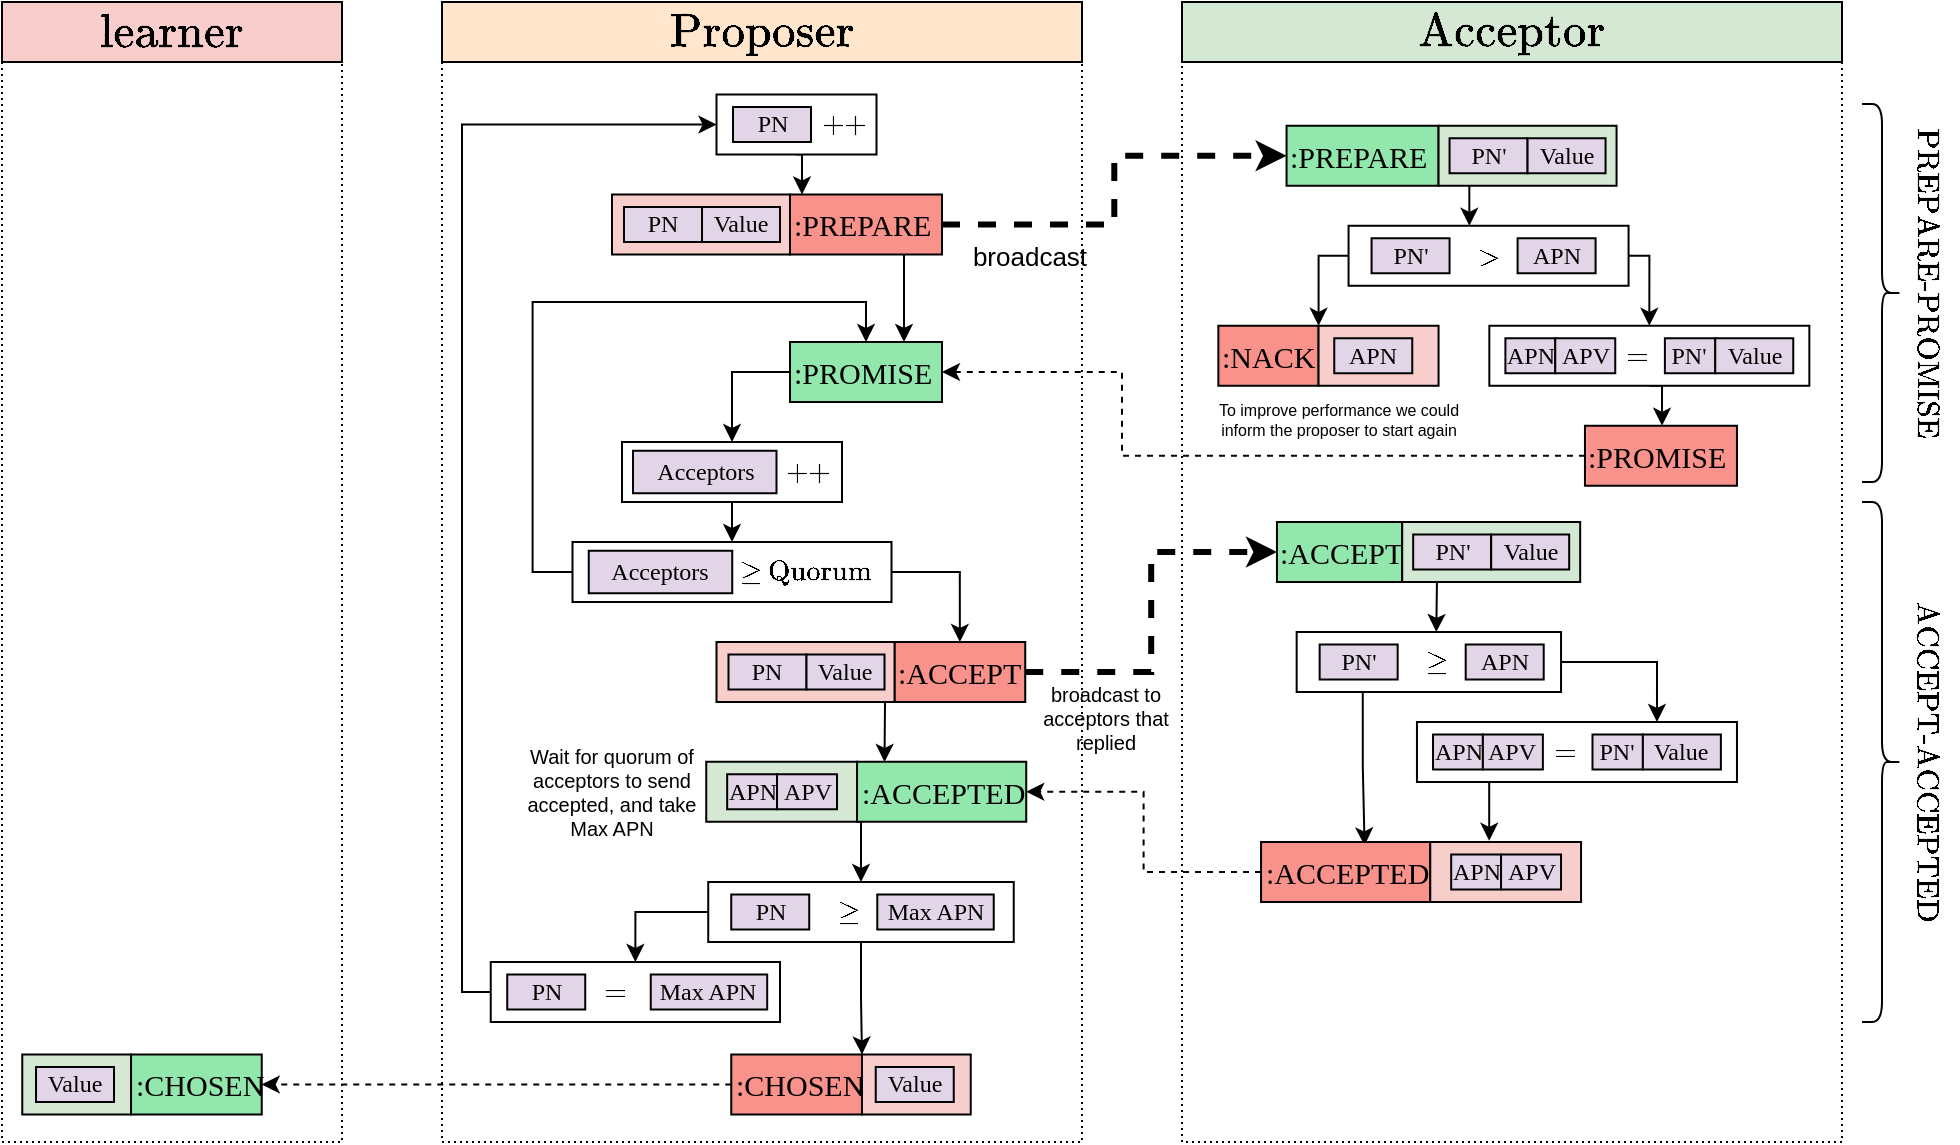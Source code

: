 <mxfile version="20.3.0" type="device"><diagram id="Bj9JCEnOXBjFhS9w4U80" name="Page-1"><mxGraphModel dx="1929" dy="943" grid="1" gridSize="10" guides="1" tooltips="1" connect="1" arrows="1" fold="1" page="1" pageScale="1" pageWidth="827" pageHeight="1169" math="1" shadow="0"><root><mxCell id="0"/><mxCell id="1" parent="0"/><mxCell id="lqYFB7lSYjtvL3c4WtPl-181" value="" style="rounded=0;whiteSpace=wrap;html=1;fillColor=none;gradientColor=none;dashed=1;dashPattern=1 2;" vertex="1" parent="1"><mxGeometry x="-160" y="210" width="170" height="540" as="geometry"/></mxCell><mxCell id="lqYFB7lSYjtvL3c4WtPl-173" value="" style="rounded=0;whiteSpace=wrap;html=1;fillColor=none;gradientColor=none;dashed=1;dashPattern=1 2;" vertex="1" parent="1"><mxGeometry x="60" y="210" width="320" height="540" as="geometry"/></mxCell><mxCell id="lqYFB7lSYjtvL3c4WtPl-94" style="edgeStyle=orthogonalEdgeStyle;rounded=0;orthogonalLoop=1;jettySize=auto;html=1;exitX=0.5;exitY=1;exitDx=0;exitDy=0;entryX=0.5;entryY=0;entryDx=0;entryDy=0;" edge="1" parent="1" source="lqYFB7lSYjtvL3c4WtPl-75" target="lqYFB7lSYjtvL3c4WtPl-88"><mxGeometry relative="1" as="geometry"/></mxCell><mxCell id="lqYFB7lSYjtvL3c4WtPl-75" value="" style="rounded=0;whiteSpace=wrap;html=1;" vertex="1" parent="1"><mxGeometry x="150" y="400" width="110" height="30" as="geometry"/></mxCell><mxCell id="lqYFB7lSYjtvL3c4WtPl-1" value="&lt;span style=&quot;font-size: 20px;&quot;&gt;$$\text{Proposer}$$&lt;/span&gt;" style="rounded=0;whiteSpace=wrap;html=1;fillColor=#ffe6cc;strokeColor=#000000;fontSize=20;" vertex="1" parent="1"><mxGeometry x="60" y="180" width="320" height="30" as="geometry"/></mxCell><mxCell id="lqYFB7lSYjtvL3c4WtPl-33" style="edgeStyle=orthogonalEdgeStyle;rounded=0;orthogonalLoop=1;jettySize=auto;html=1;exitX=1;exitY=0.5;exitDx=0;exitDy=0;entryX=0;entryY=0.5;entryDx=0;entryDy=0;dashed=1;strokeWidth=3;" edge="1" parent="1" source="lqYFB7lSYjtvL3c4WtPl-3" target="lqYFB7lSYjtvL3c4WtPl-26"><mxGeometry relative="1" as="geometry"/></mxCell><mxCell id="lqYFB7lSYjtvL3c4WtPl-115" style="edgeStyle=orthogonalEdgeStyle;rounded=0;orthogonalLoop=1;jettySize=auto;html=1;exitX=0.75;exitY=1;exitDx=0;exitDy=0;entryX=0.75;entryY=0;entryDx=0;entryDy=0;" edge="1" parent="1" source="lqYFB7lSYjtvL3c4WtPl-3" target="lqYFB7lSYjtvL3c4WtPl-65"><mxGeometry relative="1" as="geometry"/></mxCell><mxCell id="lqYFB7lSYjtvL3c4WtPl-3" value=":PREPARE" style="rounded=0;whiteSpace=wrap;html=1;labelBackgroundColor=none;fontFamily=Consolas;strokeColor=#000000;strokeWidth=1;fillColor=#F8928B;fontSize=15;align=left;" vertex="1" parent="1"><mxGeometry x="234" y="276.25" width="76" height="30" as="geometry"/></mxCell><mxCell id="lqYFB7lSYjtvL3c4WtPl-21" style="edgeStyle=orthogonalEdgeStyle;rounded=0;orthogonalLoop=1;jettySize=auto;html=1;exitX=0.5;exitY=1;exitDx=0;exitDy=0;" edge="1" parent="1" source="lqYFB7lSYjtvL3c4WtPl-15"><mxGeometry relative="1" as="geometry"><mxPoint x="240" y="276.25" as="targetPoint"/></mxGeometry></mxCell><mxCell id="lqYFB7lSYjtvL3c4WtPl-15" value="" style="rounded=0;whiteSpace=wrap;html=1;" vertex="1" parent="1"><mxGeometry x="197.25" y="226.25" width="80" height="30" as="geometry"/></mxCell><mxCell id="lqYFB7lSYjtvL3c4WtPl-18" value="$$++$$" style="text;html=1;strokeColor=none;fillColor=none;align=center;verticalAlign=middle;whiteSpace=wrap;rounded=0;" vertex="1" parent="1"><mxGeometry x="244.5" y="234.38" width="32.75" height="13.75" as="geometry"/></mxCell><mxCell id="lqYFB7lSYjtvL3c4WtPl-19" value="PN" style="rounded=0;whiteSpace=wrap;html=1;labelBackgroundColor=none;fillColor=#e1d5e7;fontFamily=Consolas;strokeWidth=1;strokeColor=#000000;" vertex="1" parent="1"><mxGeometry x="205.5" y="232.5" width="39" height="17.5" as="geometry"/></mxCell><mxCell id="lqYFB7lSYjtvL3c4WtPl-23" value="&lt;span style=&quot;font-size: 20px;&quot;&gt;$$\text{Acceptor}$$&lt;/span&gt;" style="rounded=0;whiteSpace=wrap;html=1;fillColor=#D5E8D4;strokeColor=#000000;fontSize=20;" vertex="1" parent="1"><mxGeometry x="430" y="180" width="330" height="30" as="geometry"/></mxCell><mxCell id="lqYFB7lSYjtvL3c4WtPl-26" value=":PREPARE" style="rounded=0;whiteSpace=wrap;html=1;labelBackgroundColor=none;fontFamily=Consolas;strokeColor=#000000;strokeWidth=1;fillColor=#92E8AC;fontSize=15;align=left;" vertex="1" parent="1"><mxGeometry x="482.28" y="241.88" width="76" height="30" as="geometry"/></mxCell><mxCell id="lqYFB7lSYjtvL3c4WtPl-55" style="edgeStyle=orthogonalEdgeStyle;rounded=0;orthogonalLoop=1;jettySize=auto;html=1;exitX=1;exitY=0.5;exitDx=0;exitDy=0;entryX=0.5;entryY=0;entryDx=0;entryDy=0;" edge="1" parent="1" source="lqYFB7lSYjtvL3c4WtPl-35" target="lqYFB7lSYjtvL3c4WtPl-45"><mxGeometry relative="1" as="geometry"/></mxCell><mxCell id="lqYFB7lSYjtvL3c4WtPl-64" style="edgeStyle=orthogonalEdgeStyle;rounded=0;orthogonalLoop=1;jettySize=auto;html=1;exitX=0;exitY=0.5;exitDx=0;exitDy=0;entryX=0;entryY=0;entryDx=0;entryDy=0;" edge="1" parent="1" source="lqYFB7lSYjtvL3c4WtPl-35" target="lqYFB7lSYjtvL3c4WtPl-62"><mxGeometry relative="1" as="geometry"><mxPoint x="473.67" y="341.88" as="targetPoint"/></mxGeometry></mxCell><mxCell id="lqYFB7lSYjtvL3c4WtPl-35" value="" style="rounded=0;whiteSpace=wrap;html=1;" vertex="1" parent="1"><mxGeometry x="513.28" y="291.88" width="140" height="30" as="geometry"/></mxCell><mxCell id="lqYFB7lSYjtvL3c4WtPl-38" value="PN'" style="rounded=0;whiteSpace=wrap;html=1;labelBackgroundColor=none;fillColor=#e1d5e7;fontFamily=Consolas;strokeWidth=1;strokeColor=#000000;" vertex="1" parent="1"><mxGeometry x="524.78" y="298.13" width="39" height="17.5" as="geometry"/></mxCell><mxCell id="lqYFB7lSYjtvL3c4WtPl-39" value="$$&amp;gt;$$" style="text;html=1;strokeColor=none;fillColor=none;align=center;verticalAlign=middle;whiteSpace=wrap;rounded=0;" vertex="1" parent="1"><mxGeometry x="565.78" y="300.01" width="35" height="13.75" as="geometry"/></mxCell><mxCell id="lqYFB7lSYjtvL3c4WtPl-40" value="APN" style="rounded=0;whiteSpace=wrap;html=1;labelBackgroundColor=none;fillColor=#e1d5e7;fontFamily=Consolas;strokeWidth=1;strokeColor=#000000;" vertex="1" parent="1"><mxGeometry x="597.8" y="298.13" width="39" height="17.5" as="geometry"/></mxCell><mxCell id="lqYFB7lSYjtvL3c4WtPl-56" style="edgeStyle=orthogonalEdgeStyle;rounded=0;orthogonalLoop=1;jettySize=auto;html=1;exitX=0.5;exitY=1;exitDx=0;exitDy=0;" edge="1" parent="1" source="lqYFB7lSYjtvL3c4WtPl-45"><mxGeometry relative="1" as="geometry"><mxPoint x="670.02" y="391.88" as="targetPoint"/></mxGeometry></mxCell><mxCell id="lqYFB7lSYjtvL3c4WtPl-45" value="" style="rounded=0;whiteSpace=wrap;html=1;" vertex="1" parent="1"><mxGeometry x="583.67" y="341.88" width="160" height="30" as="geometry"/></mxCell><mxCell id="lqYFB7lSYjtvL3c4WtPl-46" value="PN'" style="rounded=0;whiteSpace=wrap;html=1;labelBackgroundColor=none;fillColor=#e1d5e7;fontFamily=Consolas;strokeWidth=1;strokeColor=#000000;" vertex="1" parent="1"><mxGeometry x="671.44" y="348.13" width="25.19" height="17.5" as="geometry"/></mxCell><mxCell id="lqYFB7lSYjtvL3c4WtPl-48" value="APN" style="rounded=0;whiteSpace=wrap;html=1;labelBackgroundColor=none;fillColor=#e1d5e7;fontFamily=Consolas;strokeWidth=1;strokeColor=#000000;" vertex="1" parent="1"><mxGeometry x="591.7" y="348.13" width="24.93" height="17.5" as="geometry"/></mxCell><mxCell id="lqYFB7lSYjtvL3c4WtPl-49" value="$$=$$" style="text;html=1;strokeColor=none;fillColor=none;align=center;verticalAlign=middle;whiteSpace=wrap;rounded=0;" vertex="1" parent="1"><mxGeometry x="639.94" y="350.01" width="35" height="13.75" as="geometry"/></mxCell><mxCell id="lqYFB7lSYjtvL3c4WtPl-68" style="edgeStyle=orthogonalEdgeStyle;rounded=0;orthogonalLoop=1;jettySize=auto;html=1;exitX=0;exitY=0.5;exitDx=0;exitDy=0;entryX=1;entryY=0.5;entryDx=0;entryDy=0;dashed=1;" edge="1" parent="1" source="lqYFB7lSYjtvL3c4WtPl-50" target="lqYFB7lSYjtvL3c4WtPl-65"><mxGeometry relative="1" as="geometry"><Array as="points"><mxPoint x="400" y="407"/><mxPoint x="400" y="365"/></Array></mxGeometry></mxCell><mxCell id="lqYFB7lSYjtvL3c4WtPl-50" value=":PROMISE" style="rounded=0;whiteSpace=wrap;html=1;labelBackgroundColor=none;fontFamily=Consolas;strokeColor=#000000;strokeWidth=1;fillColor=#F8928B;fontSize=15;align=left;" vertex="1" parent="1"><mxGeometry x="631.48" y="391.88" width="76" height="30" as="geometry"/></mxCell><mxCell id="lqYFB7lSYjtvL3c4WtPl-53" value="" style="endArrow=classic;html=1;rounded=0;" edge="1" parent="1"><mxGeometry width="50" height="50" relative="1" as="geometry"><mxPoint x="573.67" y="271.88" as="sourcePoint"/><mxPoint x="573.67" y="291.88" as="targetPoint"/></mxGeometry></mxCell><mxCell id="lqYFB7lSYjtvL3c4WtPl-61" value=":NACK" style="rounded=0;whiteSpace=wrap;html=1;labelBackgroundColor=none;fontFamily=Consolas;strokeColor=#000000;strokeWidth=1;fillColor=#F8928B;fontSize=15;align=left;" vertex="1" parent="1"><mxGeometry x="448.17" y="341.88" width="50.11" height="30" as="geometry"/></mxCell><mxCell id="lqYFB7lSYjtvL3c4WtPl-62" value="" style="rounded=0;whiteSpace=wrap;html=1;labelBackgroundColor=none;fillColor=#F8CECC;strokeWidth=1;strokeColor=#000000;" vertex="1" parent="1"><mxGeometry x="498.28" y="341.88" width="60" height="30" as="geometry"/></mxCell><mxCell id="lqYFB7lSYjtvL3c4WtPl-63" value="APN" style="rounded=0;whiteSpace=wrap;html=1;labelBackgroundColor=none;fillColor=#e1d5e7;fontFamily=Consolas;strokeWidth=1;strokeColor=#000000;" vertex="1" parent="1"><mxGeometry x="506.13" y="348.13" width="39" height="17.5" as="geometry"/></mxCell><mxCell id="lqYFB7lSYjtvL3c4WtPl-87" style="edgeStyle=orthogonalEdgeStyle;rounded=0;orthogonalLoop=1;jettySize=auto;html=1;exitX=0;exitY=0.5;exitDx=0;exitDy=0;entryX=0.5;entryY=0;entryDx=0;entryDy=0;" edge="1" parent="1" source="lqYFB7lSYjtvL3c4WtPl-65" target="lqYFB7lSYjtvL3c4WtPl-75"><mxGeometry relative="1" as="geometry"/></mxCell><mxCell id="lqYFB7lSYjtvL3c4WtPl-65" value=":PROMISE" style="rounded=0;whiteSpace=wrap;html=1;labelBackgroundColor=none;fontFamily=Consolas;strokeColor=#000000;strokeWidth=1;fillColor=#92E8AC;fontSize=15;align=left;" vertex="1" parent="1"><mxGeometry x="234" y="350" width="76" height="30" as="geometry"/></mxCell><mxCell id="lqYFB7lSYjtvL3c4WtPl-73" value="Acceptors" style="rounded=0;whiteSpace=wrap;html=1;labelBackgroundColor=none;fillColor=#e1d5e7;fontFamily=Consolas;strokeWidth=1;strokeColor=#000000;" vertex="1" parent="1"><mxGeometry x="155.5" y="404.38" width="71.75" height="21.25" as="geometry"/></mxCell><mxCell id="lqYFB7lSYjtvL3c4WtPl-77" value="$$++$$" style="text;html=1;strokeColor=none;fillColor=none;align=center;verticalAlign=middle;whiteSpace=wrap;rounded=0;" vertex="1" parent="1"><mxGeometry x="227.25" y="408.13" width="32.75" height="13.75" as="geometry"/></mxCell><mxCell id="lqYFB7lSYjtvL3c4WtPl-111" style="edgeStyle=orthogonalEdgeStyle;rounded=0;orthogonalLoop=1;jettySize=auto;html=1;exitX=1;exitY=0.5;exitDx=0;exitDy=0;entryX=0.5;entryY=0;entryDx=0;entryDy=0;" edge="1" parent="1" source="lqYFB7lSYjtvL3c4WtPl-88" target="lqYFB7lSYjtvL3c4WtPl-102"><mxGeometry relative="1" as="geometry"/></mxCell><mxCell id="lqYFB7lSYjtvL3c4WtPl-113" style="edgeStyle=orthogonalEdgeStyle;rounded=0;orthogonalLoop=1;jettySize=auto;html=1;exitX=0;exitY=0.5;exitDx=0;exitDy=0;entryX=0.5;entryY=0;entryDx=0;entryDy=0;" edge="1" parent="1" source="lqYFB7lSYjtvL3c4WtPl-88" target="lqYFB7lSYjtvL3c4WtPl-65"><mxGeometry relative="1" as="geometry"/></mxCell><mxCell id="lqYFB7lSYjtvL3c4WtPl-88" value="" style="rounded=0;whiteSpace=wrap;html=1;" vertex="1" parent="1"><mxGeometry x="125.25" y="450" width="159.5" height="30" as="geometry"/></mxCell><mxCell id="lqYFB7lSYjtvL3c4WtPl-90" value="$$\geq$$" style="text;html=1;strokeColor=none;fillColor=none;align=center;verticalAlign=middle;whiteSpace=wrap;rounded=0;" vertex="1" parent="1"><mxGeometry x="197.25" y="458.13" width="35" height="13.75" as="geometry"/></mxCell><mxCell id="lqYFB7lSYjtvL3c4WtPl-92" value="Acceptors" style="rounded=0;whiteSpace=wrap;html=1;labelBackgroundColor=none;fillColor=#e1d5e7;fontFamily=Consolas;strokeWidth=1;strokeColor=#000000;" vertex="1" parent="1"><mxGeometry x="133.37" y="454.38" width="71.75" height="21.25" as="geometry"/></mxCell><mxCell id="lqYFB7lSYjtvL3c4WtPl-93" value="$$\text{Quorum}$$" style="text;html=1;strokeColor=none;fillColor=none;align=center;verticalAlign=middle;whiteSpace=wrap;rounded=0;" vertex="1" parent="1"><mxGeometry x="219.25" y="450" width="60" height="30" as="geometry"/></mxCell><mxCell id="lqYFB7lSYjtvL3c4WtPl-112" style="edgeStyle=orthogonalEdgeStyle;rounded=0;orthogonalLoop=1;jettySize=auto;html=1;exitX=1;exitY=0.5;exitDx=0;exitDy=0;entryX=0;entryY=0.5;entryDx=0;entryDy=0;dashed=1;strokeWidth=3;" edge="1" parent="1" source="lqYFB7lSYjtvL3c4WtPl-102" target="lqYFB7lSYjtvL3c4WtPl-107"><mxGeometry relative="1" as="geometry"/></mxCell><mxCell id="lqYFB7lSYjtvL3c4WtPl-102" value=":ACCEPT" style="rounded=0;whiteSpace=wrap;html=1;labelBackgroundColor=none;fontFamily=Consolas;strokeColor=#000000;strokeWidth=1;fillColor=#F8928B;fontSize=15;align=left;" vertex="1" parent="1"><mxGeometry x="286.25" y="500" width="65.37" height="30" as="geometry"/></mxCell><mxCell id="lqYFB7lSYjtvL3c4WtPl-103" value="" style="rounded=0;whiteSpace=wrap;html=1;labelBackgroundColor=none;fillColor=#F8CECC;strokeWidth=1;strokeColor=#000000;" vertex="1" parent="1"><mxGeometry x="197.25" y="500" width="89" height="30" as="geometry"/></mxCell><mxCell id="lqYFB7lSYjtvL3c4WtPl-104" value="PN" style="rounded=0;whiteSpace=wrap;html=1;labelBackgroundColor=none;fillColor=#e1d5e7;fontFamily=Consolas;strokeWidth=1;strokeColor=#000000;" vertex="1" parent="1"><mxGeometry x="203.25" y="506.25" width="39" height="17.5" as="geometry"/></mxCell><mxCell id="lqYFB7lSYjtvL3c4WtPl-106" value="Value" style="rounded=0;whiteSpace=wrap;html=1;labelBackgroundColor=none;fillColor=#e1d5e7;fontFamily=Consolas;strokeWidth=1;strokeColor=#000000;" vertex="1" parent="1"><mxGeometry x="242.25" y="506.25" width="39" height="17.5" as="geometry"/></mxCell><mxCell id="lqYFB7lSYjtvL3c4WtPl-107" value=":ACCEPT" style="rounded=0;whiteSpace=wrap;html=1;labelBackgroundColor=none;fontFamily=Consolas;strokeColor=#000000;strokeWidth=1;fillColor=#92E8AC;fontSize=15;align=left;" vertex="1" parent="1"><mxGeometry x="477.48" y="440" width="62.61" height="30" as="geometry"/></mxCell><mxCell id="lqYFB7lSYjtvL3c4WtPl-108" value="" style="rounded=0;whiteSpace=wrap;html=1;labelBackgroundColor=none;fillColor=#d5e8d4;strokeWidth=1;strokeColor=#000000;" vertex="1" parent="1"><mxGeometry x="540.09" y="440" width="89" height="30" as="geometry"/></mxCell><mxCell id="lqYFB7lSYjtvL3c4WtPl-109" value="PN'" style="rounded=0;whiteSpace=wrap;html=1;labelBackgroundColor=none;fillColor=#e1d5e7;fontFamily=Consolas;strokeWidth=1;strokeColor=#000000;" vertex="1" parent="1"><mxGeometry x="545.59" y="446.25" width="39" height="17.5" as="geometry"/></mxCell><mxCell id="lqYFB7lSYjtvL3c4WtPl-110" value="Value" style="rounded=0;whiteSpace=wrap;html=1;labelBackgroundColor=none;fillColor=#e1d5e7;fontFamily=Consolas;strokeWidth=1;strokeColor=#000000;" vertex="1" parent="1"><mxGeometry x="584.59" y="446.25" width="39" height="17.5" as="geometry"/></mxCell><mxCell id="lqYFB7lSYjtvL3c4WtPl-116" value="" style="rounded=0;whiteSpace=wrap;html=1;labelBackgroundColor=none;fillColor=#d5e8d4;strokeWidth=1;strokeColor=#000000;" vertex="1" parent="1"><mxGeometry x="558.28" y="241.88" width="89" height="30" as="geometry"/></mxCell><mxCell id="lqYFB7lSYjtvL3c4WtPl-117" value="PN'" style="rounded=0;whiteSpace=wrap;html=1;labelBackgroundColor=none;fillColor=#e1d5e7;fontFamily=Consolas;strokeWidth=1;strokeColor=#000000;" vertex="1" parent="1"><mxGeometry x="563.78" y="248.13" width="39" height="17.5" as="geometry"/></mxCell><mxCell id="lqYFB7lSYjtvL3c4WtPl-118" value="Value" style="rounded=0;whiteSpace=wrap;html=1;labelBackgroundColor=none;fillColor=#e1d5e7;fontFamily=Consolas;strokeWidth=1;strokeColor=#000000;" vertex="1" parent="1"><mxGeometry x="602.78" y="248.13" width="39" height="17.5" as="geometry"/></mxCell><mxCell id="lqYFB7lSYjtvL3c4WtPl-119" value="" style="rounded=0;whiteSpace=wrap;html=1;labelBackgroundColor=none;fillColor=#F8CECC;strokeWidth=1;strokeColor=#000000;" vertex="1" parent="1"><mxGeometry x="145" y="276.25" width="89" height="30" as="geometry"/></mxCell><mxCell id="lqYFB7lSYjtvL3c4WtPl-120" value="PN" style="rounded=0;whiteSpace=wrap;html=1;labelBackgroundColor=none;fillColor=#e1d5e7;fontFamily=Consolas;strokeWidth=1;strokeColor=#000000;" vertex="1" parent="1"><mxGeometry x="151" y="282.5" width="39" height="17.5" as="geometry"/></mxCell><mxCell id="lqYFB7lSYjtvL3c4WtPl-121" value="Value" style="rounded=0;whiteSpace=wrap;html=1;labelBackgroundColor=none;fillColor=#e1d5e7;fontFamily=Consolas;strokeWidth=1;strokeColor=#000000;" vertex="1" parent="1"><mxGeometry x="190" y="282.5" width="39" height="17.5" as="geometry"/></mxCell><mxCell id="lqYFB7lSYjtvL3c4WtPl-142" style="edgeStyle=orthogonalEdgeStyle;rounded=0;orthogonalLoop=1;jettySize=auto;html=1;exitX=1;exitY=0.5;exitDx=0;exitDy=0;entryX=0.75;entryY=0;entryDx=0;entryDy=0;" edge="1" parent="1" source="lqYFB7lSYjtvL3c4WtPl-122" target="lqYFB7lSYjtvL3c4WtPl-136"><mxGeometry relative="1" as="geometry"/></mxCell><mxCell id="lqYFB7lSYjtvL3c4WtPl-143" style="edgeStyle=orthogonalEdgeStyle;rounded=0;orthogonalLoop=1;jettySize=auto;html=1;exitX=0.25;exitY=1;exitDx=0;exitDy=0;entryX=0.612;entryY=0.057;entryDx=0;entryDy=0;entryPerimeter=0;" edge="1" parent="1" source="lqYFB7lSYjtvL3c4WtPl-122" target="lqYFB7lSYjtvL3c4WtPl-131"><mxGeometry relative="1" as="geometry"/></mxCell><mxCell id="lqYFB7lSYjtvL3c4WtPl-122" value="" style="rounded=0;whiteSpace=wrap;html=1;" vertex="1" parent="1"><mxGeometry x="487.33" y="495" width="132.19" height="30" as="geometry"/></mxCell><mxCell id="lqYFB7lSYjtvL3c4WtPl-123" value="PN'" style="rounded=0;whiteSpace=wrap;html=1;labelBackgroundColor=none;fillColor=#e1d5e7;fontFamily=Consolas;strokeWidth=1;strokeColor=#000000;" vertex="1" parent="1"><mxGeometry x="498.83" y="501.25" width="39" height="17.5" as="geometry"/></mxCell><mxCell id="lqYFB7lSYjtvL3c4WtPl-124" value="$$\geq$$" style="text;html=1;strokeColor=none;fillColor=none;align=center;verticalAlign=middle;whiteSpace=wrap;rounded=0;" vertex="1" parent="1"><mxGeometry x="539.83" y="503.13" width="35" height="13.75" as="geometry"/></mxCell><mxCell id="lqYFB7lSYjtvL3c4WtPl-125" value="APN" style="rounded=0;whiteSpace=wrap;html=1;labelBackgroundColor=none;fillColor=#e1d5e7;fontFamily=Consolas;strokeWidth=1;strokeColor=#000000;" vertex="1" parent="1"><mxGeometry x="571.85" y="501.25" width="39" height="17.5" as="geometry"/></mxCell><mxCell id="lqYFB7lSYjtvL3c4WtPl-126" value="" style="endArrow=classic;html=1;rounded=0;" edge="1" parent="1"><mxGeometry width="50" height="50" relative="1" as="geometry"><mxPoint x="557.47" y="470" as="sourcePoint"/><mxPoint x="557.16" y="495" as="targetPoint"/></mxGeometry></mxCell><mxCell id="lqYFB7lSYjtvL3c4WtPl-128" value="APV" style="rounded=0;whiteSpace=wrap;html=1;labelBackgroundColor=none;fillColor=#e1d5e7;fontFamily=Consolas;strokeWidth=1;strokeColor=#000000;" vertex="1" parent="1"><mxGeometry x="616.63" y="348.13" width="30" height="17.5" as="geometry"/></mxCell><mxCell id="lqYFB7lSYjtvL3c4WtPl-129" value="Value" style="rounded=0;whiteSpace=wrap;html=1;labelBackgroundColor=none;fillColor=#e1d5e7;fontFamily=Consolas;strokeWidth=1;strokeColor=#000000;" vertex="1" parent="1"><mxGeometry x="696.63" y="348.13" width="39" height="17.5" as="geometry"/></mxCell><mxCell id="lqYFB7lSYjtvL3c4WtPl-152" style="edgeStyle=orthogonalEdgeStyle;rounded=0;orthogonalLoop=1;jettySize=auto;html=1;exitX=0;exitY=0.5;exitDx=0;exitDy=0;entryX=1;entryY=0.5;entryDx=0;entryDy=0;dashed=1;" edge="1" parent="1" source="lqYFB7lSYjtvL3c4WtPl-131" target="lqYFB7lSYjtvL3c4WtPl-148"><mxGeometry relative="1" as="geometry"/></mxCell><mxCell id="lqYFB7lSYjtvL3c4WtPl-131" value=":ACCEPTED" style="rounded=0;whiteSpace=wrap;html=1;labelBackgroundColor=none;fontFamily=Consolas;strokeColor=#000000;strokeWidth=1;fillColor=#F8928B;fontSize=15;align=left;" vertex="1" parent="1"><mxGeometry x="469.52" y="600" width="84.61" height="30" as="geometry"/></mxCell><mxCell id="lqYFB7lSYjtvL3c4WtPl-133" value="" style="rounded=0;whiteSpace=wrap;html=1;labelBackgroundColor=none;fillColor=#F8CECC;strokeWidth=1;strokeColor=#000000;" vertex="1" parent="1"><mxGeometry x="554.13" y="600" width="75.39" height="30" as="geometry"/></mxCell><mxCell id="lqYFB7lSYjtvL3c4WtPl-144" style="edgeStyle=orthogonalEdgeStyle;rounded=0;orthogonalLoop=1;jettySize=auto;html=1;exitX=0.25;exitY=1;exitDx=0;exitDy=0;entryX=0.391;entryY=-0.02;entryDx=0;entryDy=0;entryPerimeter=0;" edge="1" parent="1" source="lqYFB7lSYjtvL3c4WtPl-136" target="lqYFB7lSYjtvL3c4WtPl-133"><mxGeometry relative="1" as="geometry"/></mxCell><mxCell id="lqYFB7lSYjtvL3c4WtPl-136" value="" style="rounded=0;whiteSpace=wrap;html=1;" vertex="1" parent="1"><mxGeometry x="547.48" y="540" width="160" height="30" as="geometry"/></mxCell><mxCell id="lqYFB7lSYjtvL3c4WtPl-137" value="PN'" style="rounded=0;whiteSpace=wrap;html=1;labelBackgroundColor=none;fillColor=#e1d5e7;fontFamily=Consolas;strokeWidth=1;strokeColor=#000000;" vertex="1" parent="1"><mxGeometry x="635.25" y="546.25" width="25.19" height="17.5" as="geometry"/></mxCell><mxCell id="lqYFB7lSYjtvL3c4WtPl-138" value="APN" style="rounded=0;whiteSpace=wrap;html=1;labelBackgroundColor=none;fillColor=#e1d5e7;fontFamily=Consolas;strokeWidth=1;strokeColor=#000000;" vertex="1" parent="1"><mxGeometry x="555.51" y="546.25" width="24.93" height="17.5" as="geometry"/></mxCell><mxCell id="lqYFB7lSYjtvL3c4WtPl-139" value="$$=$$" style="text;html=1;strokeColor=none;fillColor=none;align=center;verticalAlign=middle;whiteSpace=wrap;rounded=0;" vertex="1" parent="1"><mxGeometry x="603.75" y="548.13" width="35" height="13.75" as="geometry"/></mxCell><mxCell id="lqYFB7lSYjtvL3c4WtPl-140" value="APV" style="rounded=0;whiteSpace=wrap;html=1;labelBackgroundColor=none;fillColor=#e1d5e7;fontFamily=Consolas;strokeWidth=1;strokeColor=#000000;" vertex="1" parent="1"><mxGeometry x="580.44" y="546.25" width="30" height="17.5" as="geometry"/></mxCell><mxCell id="lqYFB7lSYjtvL3c4WtPl-141" value="Value" style="rounded=0;whiteSpace=wrap;html=1;labelBackgroundColor=none;fillColor=#e1d5e7;fontFamily=Consolas;strokeWidth=1;strokeColor=#000000;" vertex="1" parent="1"><mxGeometry x="660.44" y="546.25" width="39" height="17.5" as="geometry"/></mxCell><mxCell id="lqYFB7lSYjtvL3c4WtPl-145" value="APN" style="rounded=0;whiteSpace=wrap;html=1;labelBackgroundColor=none;fillColor=#e1d5e7;fontFamily=Consolas;strokeWidth=1;strokeColor=#000000;" vertex="1" parent="1"><mxGeometry x="564.59" y="606.25" width="24.93" height="17.5" as="geometry"/></mxCell><mxCell id="lqYFB7lSYjtvL3c4WtPl-146" value="APV" style="rounded=0;whiteSpace=wrap;html=1;labelBackgroundColor=none;fillColor=#e1d5e7;fontFamily=Consolas;strokeWidth=1;strokeColor=#000000;" vertex="1" parent="1"><mxGeometry x="589.52" y="606.25" width="30" height="17.5" as="geometry"/></mxCell><mxCell id="lqYFB7lSYjtvL3c4WtPl-166" style="edgeStyle=orthogonalEdgeStyle;rounded=0;orthogonalLoop=1;jettySize=auto;html=1;exitX=0;exitY=1;exitDx=0;exitDy=0;entryX=0.5;entryY=0;entryDx=0;entryDy=0;" edge="1" parent="1" source="lqYFB7lSYjtvL3c4WtPl-148" target="lqYFB7lSYjtvL3c4WtPl-154"><mxGeometry relative="1" as="geometry"/></mxCell><mxCell id="lqYFB7lSYjtvL3c4WtPl-148" value=":ACCEPTED" style="rounded=0;whiteSpace=wrap;html=1;labelBackgroundColor=none;fontFamily=Consolas;strokeColor=#000000;strokeWidth=1;fillColor=#92E8AC;fontSize=15;align=left;" vertex="1" parent="1"><mxGeometry x="267.51" y="559.88" width="84.61" height="30" as="geometry"/></mxCell><mxCell id="lqYFB7lSYjtvL3c4WtPl-149" value="" style="rounded=0;whiteSpace=wrap;html=1;labelBackgroundColor=none;fillColor=#D5E8D4;strokeWidth=1;strokeColor=#000000;gradientColor=none;" vertex="1" parent="1"><mxGeometry x="192.12" y="559.88" width="75.39" height="30" as="geometry"/></mxCell><mxCell id="lqYFB7lSYjtvL3c4WtPl-150" value="APN" style="rounded=0;whiteSpace=wrap;html=1;labelBackgroundColor=none;fillColor=#e1d5e7;fontFamily=Consolas;strokeWidth=1;strokeColor=#000000;" vertex="1" parent="1"><mxGeometry x="202.58" y="566.13" width="24.93" height="17.5" as="geometry"/></mxCell><mxCell id="lqYFB7lSYjtvL3c4WtPl-151" value="APV" style="rounded=0;whiteSpace=wrap;html=1;labelBackgroundColor=none;fillColor=#e1d5e7;fontFamily=Consolas;strokeWidth=1;strokeColor=#000000;" vertex="1" parent="1"><mxGeometry x="227.51" y="566.13" width="30" height="17.5" as="geometry"/></mxCell><mxCell id="lqYFB7lSYjtvL3c4WtPl-153" value="" style="endArrow=classic;html=1;rounded=0;" edge="1" parent="1"><mxGeometry width="50" height="50" relative="1" as="geometry"><mxPoint x="281.51" y="530" as="sourcePoint"/><mxPoint x="281.25" y="560" as="targetPoint"/></mxGeometry></mxCell><mxCell id="lqYFB7lSYjtvL3c4WtPl-165" style="edgeStyle=orthogonalEdgeStyle;rounded=0;orthogonalLoop=1;jettySize=auto;html=1;exitX=0;exitY=0.5;exitDx=0;exitDy=0;entryX=0.5;entryY=0;entryDx=0;entryDy=0;" edge="1" parent="1" source="lqYFB7lSYjtvL3c4WtPl-154" target="lqYFB7lSYjtvL3c4WtPl-159"><mxGeometry relative="1" as="geometry"/></mxCell><mxCell id="lqYFB7lSYjtvL3c4WtPl-172" style="edgeStyle=orthogonalEdgeStyle;rounded=0;orthogonalLoop=1;jettySize=auto;html=1;exitX=0.5;exitY=1;exitDx=0;exitDy=0;entryX=1;entryY=0;entryDx=0;entryDy=0;" edge="1" parent="1" source="lqYFB7lSYjtvL3c4WtPl-154" target="lqYFB7lSYjtvL3c4WtPl-168"><mxGeometry relative="1" as="geometry"/></mxCell><mxCell id="lqYFB7lSYjtvL3c4WtPl-154" value="" style="rounded=0;whiteSpace=wrap;html=1;" vertex="1" parent="1"><mxGeometry x="193.12" y="620" width="152.75" height="30" as="geometry"/></mxCell><mxCell id="lqYFB7lSYjtvL3c4WtPl-155" value="PN" style="rounded=0;whiteSpace=wrap;html=1;labelBackgroundColor=none;fillColor=#e1d5e7;fontFamily=Consolas;strokeWidth=1;strokeColor=#000000;" vertex="1" parent="1"><mxGeometry x="204.62" y="626.25" width="39" height="17.5" as="geometry"/></mxCell><mxCell id="lqYFB7lSYjtvL3c4WtPl-156" value="$$\geq$$" style="text;html=1;strokeColor=none;fillColor=none;align=center;verticalAlign=middle;whiteSpace=wrap;rounded=0;" vertex="1" parent="1"><mxGeometry x="245.62" y="628.13" width="35" height="13.75" as="geometry"/></mxCell><mxCell id="lqYFB7lSYjtvL3c4WtPl-157" value="Max APN" style="rounded=0;whiteSpace=wrap;html=1;labelBackgroundColor=none;fillColor=#e1d5e7;fontFamily=Consolas;strokeWidth=1;strokeColor=#000000;" vertex="1" parent="1"><mxGeometry x="277.64" y="626.25" width="58.23" height="17.5" as="geometry"/></mxCell><mxCell id="lqYFB7lSYjtvL3c4WtPl-167" style="edgeStyle=orthogonalEdgeStyle;rounded=0;orthogonalLoop=1;jettySize=auto;html=1;exitX=0;exitY=0.5;exitDx=0;exitDy=0;entryX=0;entryY=0.5;entryDx=0;entryDy=0;" edge="1" parent="1" source="lqYFB7lSYjtvL3c4WtPl-159" target="lqYFB7lSYjtvL3c4WtPl-15"><mxGeometry relative="1" as="geometry"><Array as="points"><mxPoint x="70" y="675"/><mxPoint x="70" y="241"/></Array></mxGeometry></mxCell><mxCell id="lqYFB7lSYjtvL3c4WtPl-159" value="" style="rounded=0;whiteSpace=wrap;html=1;" vertex="1" parent="1"><mxGeometry x="84.37" y="660" width="144.63" height="30" as="geometry"/></mxCell><mxCell id="lqYFB7lSYjtvL3c4WtPl-161" value="PN" style="rounded=0;whiteSpace=wrap;html=1;labelBackgroundColor=none;fillColor=#e1d5e7;fontFamily=Consolas;strokeWidth=1;strokeColor=#000000;" vertex="1" parent="1"><mxGeometry x="92.62" y="666.25" width="39" height="17.5" as="geometry"/></mxCell><mxCell id="lqYFB7lSYjtvL3c4WtPl-162" value="$$=$$" style="text;html=1;strokeColor=none;fillColor=none;align=center;verticalAlign=middle;whiteSpace=wrap;rounded=0;" vertex="1" parent="1"><mxGeometry x="129.37" y="668.13" width="35" height="13.75" as="geometry"/></mxCell><mxCell id="lqYFB7lSYjtvL3c4WtPl-163" value="Max APN" style="rounded=0;whiteSpace=wrap;html=1;labelBackgroundColor=none;fillColor=#e1d5e7;fontFamily=Consolas;strokeWidth=1;strokeColor=#000000;" vertex="1" parent="1"><mxGeometry x="164.37" y="666.25" width="58.23" height="17.5" as="geometry"/></mxCell><mxCell id="lqYFB7lSYjtvL3c4WtPl-180" style="edgeStyle=orthogonalEdgeStyle;rounded=0;orthogonalLoop=1;jettySize=auto;html=1;exitX=0;exitY=0.5;exitDx=0;exitDy=0;entryX=1;entryY=0.5;entryDx=0;entryDy=0;dashed=1;" edge="1" parent="1" source="lqYFB7lSYjtvL3c4WtPl-168" target="lqYFB7lSYjtvL3c4WtPl-177"><mxGeometry relative="1" as="geometry"/></mxCell><mxCell id="lqYFB7lSYjtvL3c4WtPl-168" value=":CHOSEN" style="rounded=0;whiteSpace=wrap;html=1;labelBackgroundColor=none;fontFamily=Consolas;strokeColor=#000000;strokeWidth=1;fillColor=#F8928B;fontSize=15;align=left;" vertex="1" parent="1"><mxGeometry x="204.62" y="706.25" width="65.37" height="30" as="geometry"/></mxCell><mxCell id="lqYFB7lSYjtvL3c4WtPl-169" value="" style="rounded=0;whiteSpace=wrap;html=1;labelBackgroundColor=none;fillColor=#F8CECC;strokeWidth=1;strokeColor=#000000;" vertex="1" parent="1"><mxGeometry x="269.99" y="706.25" width="54.38" height="30" as="geometry"/></mxCell><mxCell id="lqYFB7lSYjtvL3c4WtPl-171" value="Value" style="rounded=0;whiteSpace=wrap;html=1;labelBackgroundColor=none;fillColor=#e1d5e7;fontFamily=Consolas;strokeWidth=1;strokeColor=#000000;" vertex="1" parent="1"><mxGeometry x="276.87" y="712.5" width="39" height="17.5" as="geometry"/></mxCell><mxCell id="lqYFB7lSYjtvL3c4WtPl-174" value="" style="rounded=0;whiteSpace=wrap;html=1;fillColor=none;gradientColor=none;dashed=1;dashPattern=1 2;" vertex="1" parent="1"><mxGeometry x="430" y="210" width="330" height="540" as="geometry"/></mxCell><mxCell id="lqYFB7lSYjtvL3c4WtPl-175" value="&lt;span style=&quot;font-size: 20px;&quot;&gt;$$\text{learner}$$&lt;/span&gt;" style="rounded=0;whiteSpace=wrap;html=1;fillColor=#f8cecc;strokeColor=#000000;fontSize=20;" vertex="1" parent="1"><mxGeometry x="-160" y="180" width="170" height="30" as="geometry"/></mxCell><mxCell id="lqYFB7lSYjtvL3c4WtPl-177" value=":CHOSEN" style="rounded=0;whiteSpace=wrap;html=1;labelBackgroundColor=none;fontFamily=Consolas;strokeColor=#000000;strokeWidth=1;fillColor=#92E8AC;fontSize=15;align=left;" vertex="1" parent="1"><mxGeometry x="-95.49" y="706.25" width="65.37" height="30" as="geometry"/></mxCell><mxCell id="lqYFB7lSYjtvL3c4WtPl-178" value="" style="rounded=0;whiteSpace=wrap;html=1;labelBackgroundColor=none;fillColor=#D5E8D4;strokeWidth=1;strokeColor=#000000;" vertex="1" parent="1"><mxGeometry x="-149.87" y="706.25" width="54.38" height="30" as="geometry"/></mxCell><mxCell id="lqYFB7lSYjtvL3c4WtPl-179" value="Value" style="rounded=0;whiteSpace=wrap;html=1;labelBackgroundColor=none;fillColor=#e1d5e7;fontFamily=Consolas;strokeWidth=1;strokeColor=#000000;" vertex="1" parent="1"><mxGeometry x="-142.99" y="712.5" width="39" height="17.5" as="geometry"/></mxCell><mxCell id="lqYFB7lSYjtvL3c4WtPl-182" value="To improve performance we could inform the proposer to start again" style="text;html=1;strokeColor=none;fillColor=none;align=center;verticalAlign=middle;whiteSpace=wrap;rounded=0;dashed=1;dashPattern=1 2;fontSize=8;" vertex="1" parent="1"><mxGeometry x="437.29" y="374.38" width="143" height="30" as="geometry"/></mxCell><mxCell id="lqYFB7lSYjtvL3c4WtPl-183" value="" style="shape=curlyBracket;whiteSpace=wrap;html=1;rounded=1;flipH=1;strokeColor=#000000;fontSize=8;fillColor=#D5E8D4;gradientColor=none;" vertex="1" parent="1"><mxGeometry x="770" y="231" width="20" height="189" as="geometry"/></mxCell><mxCell id="lqYFB7lSYjtvL3c4WtPl-184" value="" style="shape=curlyBracket;whiteSpace=wrap;html=1;rounded=1;flipH=1;strokeColor=#000000;fontSize=8;fillColor=#D5E8D4;gradientColor=none;" vertex="1" parent="1"><mxGeometry x="770" y="430" width="20" height="260" as="geometry"/></mxCell><mxCell id="lqYFB7lSYjtvL3c4WtPl-185" value="$$\text{PREPARE-PROMISE}$$" style="text;html=1;strokeColor=none;fillColor=none;align=center;verticalAlign=middle;whiteSpace=wrap;rounded=0;fontSize=13;rotation=90;" vertex="1" parent="1"><mxGeometry x="705.72" y="306.16" width="194.44" height="30" as="geometry"/></mxCell><mxCell id="lqYFB7lSYjtvL3c4WtPl-186" value="$$\text{ACCEPT-ACCEPTED}$$" style="text;html=1;strokeColor=none;fillColor=none;align=center;verticalAlign=middle;whiteSpace=wrap;rounded=0;fontSize=13;rotation=90;" vertex="1" parent="1"><mxGeometry x="670.8" y="544.92" width="264.28" height="30" as="geometry"/></mxCell><mxCell id="lqYFB7lSYjtvL3c4WtPl-187" value="broadcast" style="text;html=1;strokeColor=none;fillColor=none;align=center;verticalAlign=middle;whiteSpace=wrap;rounded=0;fontSize=13;" vertex="1" parent="1"><mxGeometry x="324.37" y="291.88" width="60" height="30" as="geometry"/></mxCell><mxCell id="lqYFB7lSYjtvL3c4WtPl-188" value="broadcast to acceptors that replied" style="text;html=1;strokeColor=none;fillColor=none;align=center;verticalAlign=middle;whiteSpace=wrap;rounded=0;fontSize=10;" vertex="1" parent="1"><mxGeometry x="354" y="516.88" width="76" height="43.12" as="geometry"/></mxCell><mxCell id="lqYFB7lSYjtvL3c4WtPl-190" value="Wait for quorum of acceptors to send accepted, and take Max APN" style="text;html=1;strokeColor=none;fillColor=none;align=center;verticalAlign=middle;whiteSpace=wrap;rounded=0;fontSize=10;" vertex="1" parent="1"><mxGeometry x="100" y="553.32" width="90" height="43.12" as="geometry"/></mxCell></root></mxGraphModel></diagram></mxfile>